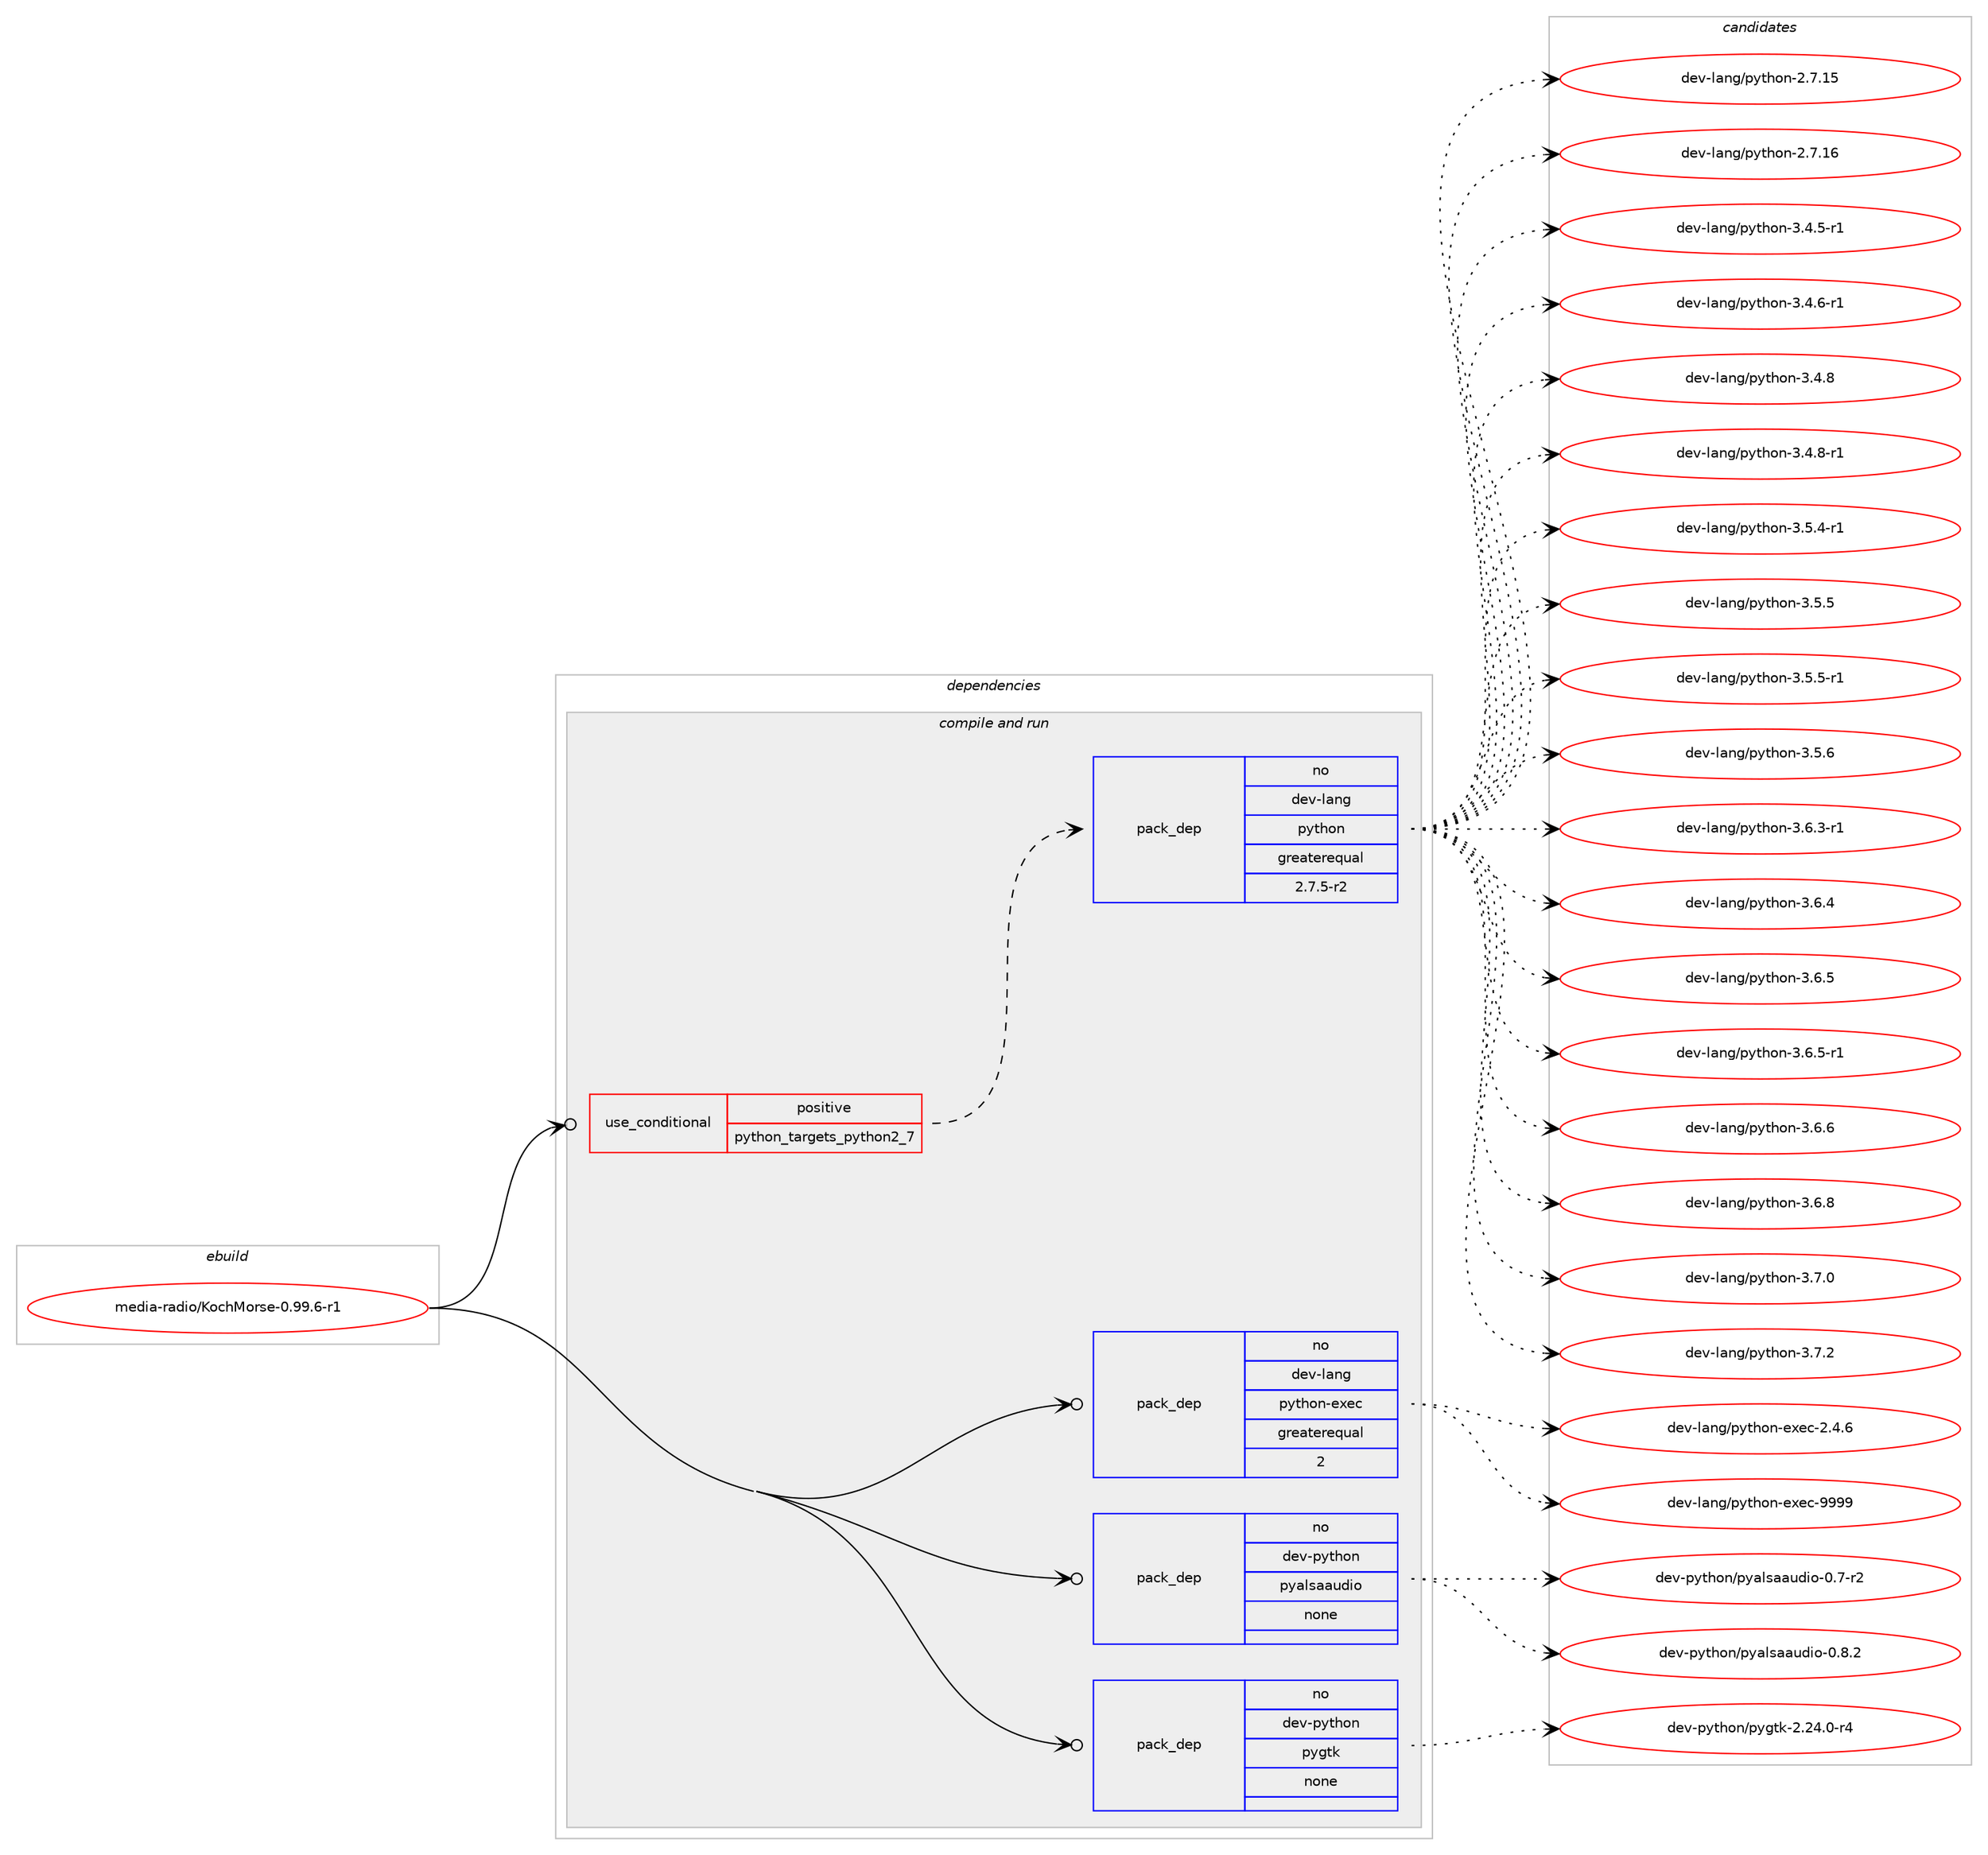 digraph prolog {

# *************
# Graph options
# *************

newrank=true;
concentrate=true;
compound=true;
graph [rankdir=LR,fontname=Helvetica,fontsize=10,ranksep=1.5];#, ranksep=2.5, nodesep=0.2];
edge  [arrowhead=vee];
node  [fontname=Helvetica,fontsize=10];

# **********
# The ebuild
# **********

subgraph cluster_leftcol {
color=gray;
rank=same;
label=<<i>ebuild</i>>;
id [label="media-radio/KochMorse-0.99.6-r1", color=red, width=4, href="../media-radio/KochMorse-0.99.6-r1.svg"];
}

# ****************
# The dependencies
# ****************

subgraph cluster_midcol {
color=gray;
label=<<i>dependencies</i>>;
subgraph cluster_compile {
fillcolor="#eeeeee";
style=filled;
label=<<i>compile</i>>;
}
subgraph cluster_compileandrun {
fillcolor="#eeeeee";
style=filled;
label=<<i>compile and run</i>>;
subgraph cond436604 {
dependency1623288 [label=<<TABLE BORDER="0" CELLBORDER="1" CELLSPACING="0" CELLPADDING="4"><TR><TD ROWSPAN="3" CELLPADDING="10">use_conditional</TD></TR><TR><TD>positive</TD></TR><TR><TD>python_targets_python2_7</TD></TR></TABLE>>, shape=none, color=red];
subgraph pack1160518 {
dependency1623289 [label=<<TABLE BORDER="0" CELLBORDER="1" CELLSPACING="0" CELLPADDING="4" WIDTH="220"><TR><TD ROWSPAN="6" CELLPADDING="30">pack_dep</TD></TR><TR><TD WIDTH="110">no</TD></TR><TR><TD>dev-lang</TD></TR><TR><TD>python</TD></TR><TR><TD>greaterequal</TD></TR><TR><TD>2.7.5-r2</TD></TR></TABLE>>, shape=none, color=blue];
}
dependency1623288:e -> dependency1623289:w [weight=20,style="dashed",arrowhead="vee"];
}
id:e -> dependency1623288:w [weight=20,style="solid",arrowhead="odotvee"];
subgraph pack1160519 {
dependency1623290 [label=<<TABLE BORDER="0" CELLBORDER="1" CELLSPACING="0" CELLPADDING="4" WIDTH="220"><TR><TD ROWSPAN="6" CELLPADDING="30">pack_dep</TD></TR><TR><TD WIDTH="110">no</TD></TR><TR><TD>dev-lang</TD></TR><TR><TD>python-exec</TD></TR><TR><TD>greaterequal</TD></TR><TR><TD>2</TD></TR></TABLE>>, shape=none, color=blue];
}
id:e -> dependency1623290:w [weight=20,style="solid",arrowhead="odotvee"];
subgraph pack1160520 {
dependency1623291 [label=<<TABLE BORDER="0" CELLBORDER="1" CELLSPACING="0" CELLPADDING="4" WIDTH="220"><TR><TD ROWSPAN="6" CELLPADDING="30">pack_dep</TD></TR><TR><TD WIDTH="110">no</TD></TR><TR><TD>dev-python</TD></TR><TR><TD>pyalsaaudio</TD></TR><TR><TD>none</TD></TR><TR><TD></TD></TR></TABLE>>, shape=none, color=blue];
}
id:e -> dependency1623291:w [weight=20,style="solid",arrowhead="odotvee"];
subgraph pack1160521 {
dependency1623292 [label=<<TABLE BORDER="0" CELLBORDER="1" CELLSPACING="0" CELLPADDING="4" WIDTH="220"><TR><TD ROWSPAN="6" CELLPADDING="30">pack_dep</TD></TR><TR><TD WIDTH="110">no</TD></TR><TR><TD>dev-python</TD></TR><TR><TD>pygtk</TD></TR><TR><TD>none</TD></TR><TR><TD></TD></TR></TABLE>>, shape=none, color=blue];
}
id:e -> dependency1623292:w [weight=20,style="solid",arrowhead="odotvee"];
}
subgraph cluster_run {
fillcolor="#eeeeee";
style=filled;
label=<<i>run</i>>;
}
}

# **************
# The candidates
# **************

subgraph cluster_choices {
rank=same;
color=gray;
label=<<i>candidates</i>>;

subgraph choice1160518 {
color=black;
nodesep=1;
choice10010111845108971101034711212111610411111045504655464953 [label="dev-lang/python-2.7.15", color=red, width=4,href="../dev-lang/python-2.7.15.svg"];
choice10010111845108971101034711212111610411111045504655464954 [label="dev-lang/python-2.7.16", color=red, width=4,href="../dev-lang/python-2.7.16.svg"];
choice1001011184510897110103471121211161041111104551465246534511449 [label="dev-lang/python-3.4.5-r1", color=red, width=4,href="../dev-lang/python-3.4.5-r1.svg"];
choice1001011184510897110103471121211161041111104551465246544511449 [label="dev-lang/python-3.4.6-r1", color=red, width=4,href="../dev-lang/python-3.4.6-r1.svg"];
choice100101118451089711010347112121116104111110455146524656 [label="dev-lang/python-3.4.8", color=red, width=4,href="../dev-lang/python-3.4.8.svg"];
choice1001011184510897110103471121211161041111104551465246564511449 [label="dev-lang/python-3.4.8-r1", color=red, width=4,href="../dev-lang/python-3.4.8-r1.svg"];
choice1001011184510897110103471121211161041111104551465346524511449 [label="dev-lang/python-3.5.4-r1", color=red, width=4,href="../dev-lang/python-3.5.4-r1.svg"];
choice100101118451089711010347112121116104111110455146534653 [label="dev-lang/python-3.5.5", color=red, width=4,href="../dev-lang/python-3.5.5.svg"];
choice1001011184510897110103471121211161041111104551465346534511449 [label="dev-lang/python-3.5.5-r1", color=red, width=4,href="../dev-lang/python-3.5.5-r1.svg"];
choice100101118451089711010347112121116104111110455146534654 [label="dev-lang/python-3.5.6", color=red, width=4,href="../dev-lang/python-3.5.6.svg"];
choice1001011184510897110103471121211161041111104551465446514511449 [label="dev-lang/python-3.6.3-r1", color=red, width=4,href="../dev-lang/python-3.6.3-r1.svg"];
choice100101118451089711010347112121116104111110455146544652 [label="dev-lang/python-3.6.4", color=red, width=4,href="../dev-lang/python-3.6.4.svg"];
choice100101118451089711010347112121116104111110455146544653 [label="dev-lang/python-3.6.5", color=red, width=4,href="../dev-lang/python-3.6.5.svg"];
choice1001011184510897110103471121211161041111104551465446534511449 [label="dev-lang/python-3.6.5-r1", color=red, width=4,href="../dev-lang/python-3.6.5-r1.svg"];
choice100101118451089711010347112121116104111110455146544654 [label="dev-lang/python-3.6.6", color=red, width=4,href="../dev-lang/python-3.6.6.svg"];
choice100101118451089711010347112121116104111110455146544656 [label="dev-lang/python-3.6.8", color=red, width=4,href="../dev-lang/python-3.6.8.svg"];
choice100101118451089711010347112121116104111110455146554648 [label="dev-lang/python-3.7.0", color=red, width=4,href="../dev-lang/python-3.7.0.svg"];
choice100101118451089711010347112121116104111110455146554650 [label="dev-lang/python-3.7.2", color=red, width=4,href="../dev-lang/python-3.7.2.svg"];
dependency1623289:e -> choice10010111845108971101034711212111610411111045504655464953:w [style=dotted,weight="100"];
dependency1623289:e -> choice10010111845108971101034711212111610411111045504655464954:w [style=dotted,weight="100"];
dependency1623289:e -> choice1001011184510897110103471121211161041111104551465246534511449:w [style=dotted,weight="100"];
dependency1623289:e -> choice1001011184510897110103471121211161041111104551465246544511449:w [style=dotted,weight="100"];
dependency1623289:e -> choice100101118451089711010347112121116104111110455146524656:w [style=dotted,weight="100"];
dependency1623289:e -> choice1001011184510897110103471121211161041111104551465246564511449:w [style=dotted,weight="100"];
dependency1623289:e -> choice1001011184510897110103471121211161041111104551465346524511449:w [style=dotted,weight="100"];
dependency1623289:e -> choice100101118451089711010347112121116104111110455146534653:w [style=dotted,weight="100"];
dependency1623289:e -> choice1001011184510897110103471121211161041111104551465346534511449:w [style=dotted,weight="100"];
dependency1623289:e -> choice100101118451089711010347112121116104111110455146534654:w [style=dotted,weight="100"];
dependency1623289:e -> choice1001011184510897110103471121211161041111104551465446514511449:w [style=dotted,weight="100"];
dependency1623289:e -> choice100101118451089711010347112121116104111110455146544652:w [style=dotted,weight="100"];
dependency1623289:e -> choice100101118451089711010347112121116104111110455146544653:w [style=dotted,weight="100"];
dependency1623289:e -> choice1001011184510897110103471121211161041111104551465446534511449:w [style=dotted,weight="100"];
dependency1623289:e -> choice100101118451089711010347112121116104111110455146544654:w [style=dotted,weight="100"];
dependency1623289:e -> choice100101118451089711010347112121116104111110455146544656:w [style=dotted,weight="100"];
dependency1623289:e -> choice100101118451089711010347112121116104111110455146554648:w [style=dotted,weight="100"];
dependency1623289:e -> choice100101118451089711010347112121116104111110455146554650:w [style=dotted,weight="100"];
}
subgraph choice1160519 {
color=black;
nodesep=1;
choice1001011184510897110103471121211161041111104510112010199455046524654 [label="dev-lang/python-exec-2.4.6", color=red, width=4,href="../dev-lang/python-exec-2.4.6.svg"];
choice10010111845108971101034711212111610411111045101120101994557575757 [label="dev-lang/python-exec-9999", color=red, width=4,href="../dev-lang/python-exec-9999.svg"];
dependency1623290:e -> choice1001011184510897110103471121211161041111104510112010199455046524654:w [style=dotted,weight="100"];
dependency1623290:e -> choice10010111845108971101034711212111610411111045101120101994557575757:w [style=dotted,weight="100"];
}
subgraph choice1160520 {
color=black;
nodesep=1;
choice1001011184511212111610411111047112121971081159797117100105111454846554511450 [label="dev-python/pyalsaaudio-0.7-r2", color=red, width=4,href="../dev-python/pyalsaaudio-0.7-r2.svg"];
choice1001011184511212111610411111047112121971081159797117100105111454846564650 [label="dev-python/pyalsaaudio-0.8.2", color=red, width=4,href="../dev-python/pyalsaaudio-0.8.2.svg"];
dependency1623291:e -> choice1001011184511212111610411111047112121971081159797117100105111454846554511450:w [style=dotted,weight="100"];
dependency1623291:e -> choice1001011184511212111610411111047112121971081159797117100105111454846564650:w [style=dotted,weight="100"];
}
subgraph choice1160521 {
color=black;
nodesep=1;
choice1001011184511212111610411111047112121103116107455046505246484511452 [label="dev-python/pygtk-2.24.0-r4", color=red, width=4,href="../dev-python/pygtk-2.24.0-r4.svg"];
dependency1623292:e -> choice1001011184511212111610411111047112121103116107455046505246484511452:w [style=dotted,weight="100"];
}
}

}
